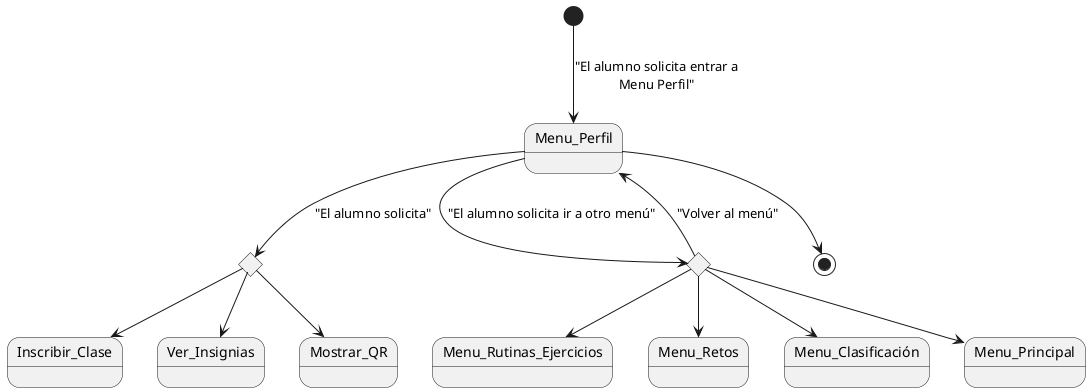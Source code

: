 @startuml
state Menu_Perfil
state rombo1 <<choice>>
state rombo2 <<choice>>
state Inscribir_Clase
state Ver_Insignias
state Mostrar_QR
state Menu_Rutinas_Ejercicios
state Menu_Retos
state Menu_Clasificación
state Menu_Principal

[*] --> Menu_Perfil : "El alumno solicita entrar a\nMenu Perfil"

Menu_Perfil --> rombo1 : "El alumno solicita"
rombo1 --> Inscribir_Clase
rombo1 --> Ver_Insignias
rombo1 --> Mostrar_QR 

Menu_Perfil --> rombo2 : "El alumno solicita ir a otro menú"
rombo2 --> Menu_Rutinas_Ejercicios
rombo2 --> Menu_Retos
rombo2 --> Menu_Clasificación
rombo2 --> Menu_Principal
rombo2 --> Menu_Perfil : "Volver al menú"

Menu_Perfil --> [*]
@enduml
